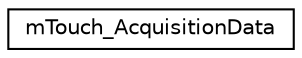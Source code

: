 digraph "Graphical Class Hierarchy"
{
  edge [fontname="Helvetica",fontsize="10",labelfontname="Helvetica",labelfontsize="10"];
  node [fontname="Helvetica",fontsize="10",shape=record];
  rankdir="LR";
  Node1 [label="mTouch_AcquisitionData",height=0.2,width=0.4,color="black", fillcolor="white", style="filled",URL="$unionm_touch___acquisition_data.html",tooltip="Structure used to implement both a 12-bit and a 20-bit variable inside a single 32-bit array..."];
}
